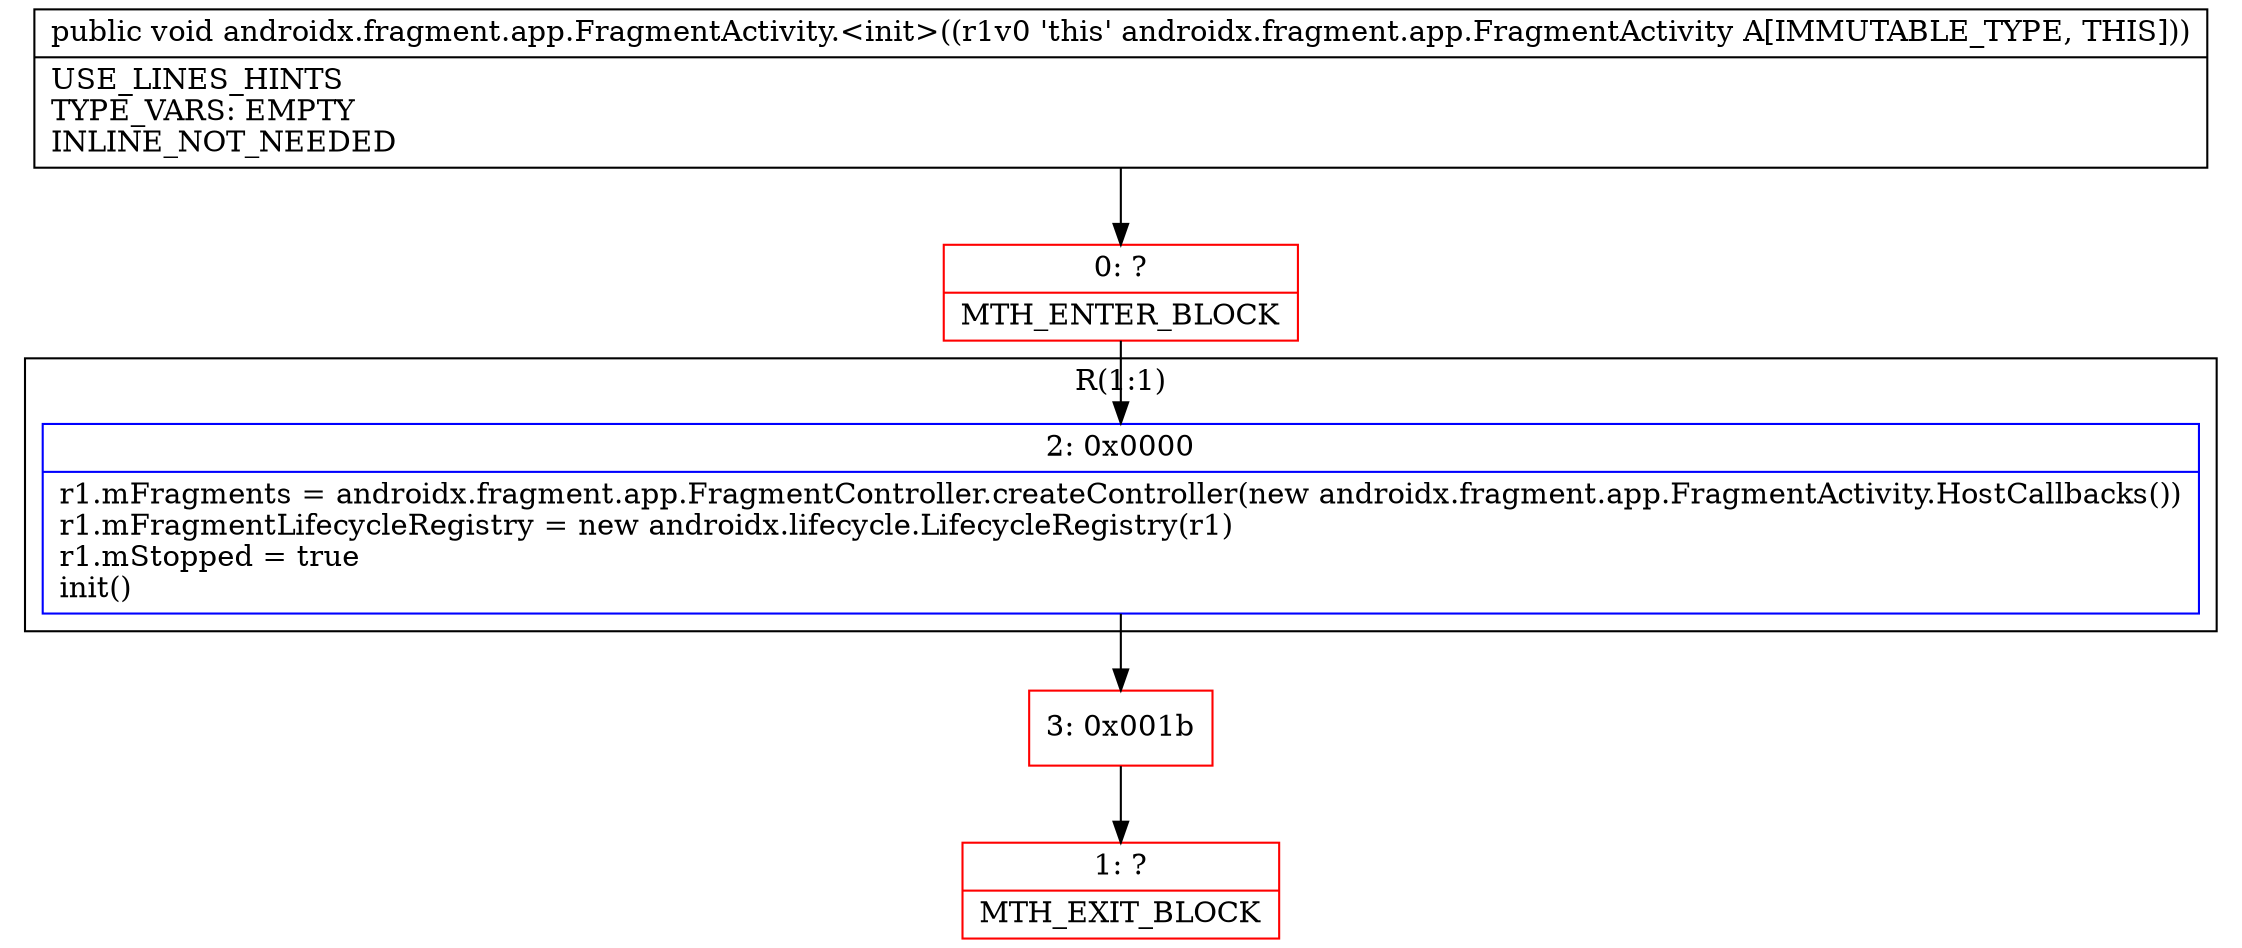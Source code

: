 digraph "CFG forandroidx.fragment.app.FragmentActivity.\<init\>()V" {
subgraph cluster_Region_194402014 {
label = "R(1:1)";
node [shape=record,color=blue];
Node_2 [shape=record,label="{2\:\ 0x0000|r1.mFragments = androidx.fragment.app.FragmentController.createController(new androidx.fragment.app.FragmentActivity.HostCallbacks())\lr1.mFragmentLifecycleRegistry = new androidx.lifecycle.LifecycleRegistry(r1)\lr1.mStopped = true\linit()\l}"];
}
Node_0 [shape=record,color=red,label="{0\:\ ?|MTH_ENTER_BLOCK\l}"];
Node_3 [shape=record,color=red,label="{3\:\ 0x001b}"];
Node_1 [shape=record,color=red,label="{1\:\ ?|MTH_EXIT_BLOCK\l}"];
MethodNode[shape=record,label="{public void androidx.fragment.app.FragmentActivity.\<init\>((r1v0 'this' androidx.fragment.app.FragmentActivity A[IMMUTABLE_TYPE, THIS]))  | USE_LINES_HINTS\lTYPE_VARS: EMPTY\lINLINE_NOT_NEEDED\l}"];
MethodNode -> Node_0;Node_2 -> Node_3;
Node_0 -> Node_2;
Node_3 -> Node_1;
}

